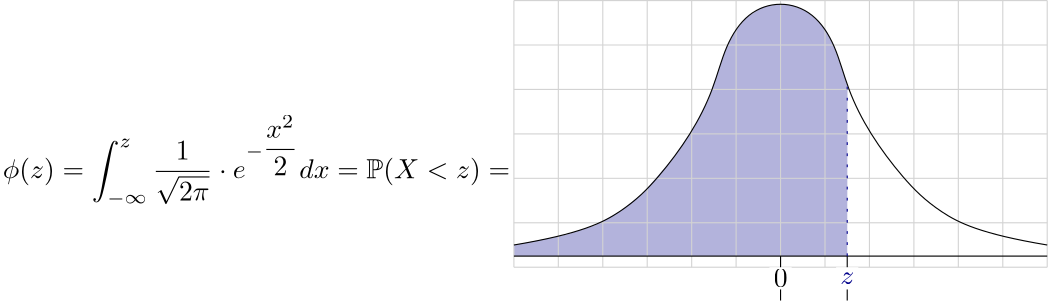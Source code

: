 <?xml version="1.0"?>
<!DOCTYPE ipe SYSTEM "ipe.dtd">
<ipe version="70218" creator="Ipe 7.2.28">
<info created="D:20231205190038" modified="D:20231205201838"/>
<preamble>\usepackage{amssymb}
\usepackage{amsmath}
\newcommand{\Prob}{{\mathbb P}}</preamble>
<ipestyle name="basic">
<symbol name="arrow/arc(spx)">
<path stroke="sym-stroke" fill="sym-stroke" pen="sym-pen">
0 0 m
-1 0.333 l
-1 -0.333 l
h
</path>
</symbol>
<symbol name="arrow/farc(spx)">
<path stroke="sym-stroke" fill="white" pen="sym-pen">
0 0 m
-1 0.333 l
-1 -0.333 l
h
</path>
</symbol>
<symbol name="arrow/ptarc(spx)">
<path stroke="sym-stroke" fill="sym-stroke" pen="sym-pen">
0 0 m
-1 0.333 l
-0.8 0 l
-1 -0.333 l
h
</path>
</symbol>
<symbol name="arrow/fptarc(spx)">
<path stroke="sym-stroke" fill="white" pen="sym-pen">
0 0 m
-1 0.333 l
-0.8 0 l
-1 -0.333 l
h
</path>
</symbol>
<symbol name="mark/circle(sx)" transformations="translations">
<path fill="sym-stroke">
0.6 0 0 0.6 0 0 e
0.4 0 0 0.4 0 0 e
</path>
</symbol>
<symbol name="mark/disk(sx)" transformations="translations">
<path fill="sym-stroke">
0.6 0 0 0.6 0 0 e
</path>
</symbol>
<symbol name="mark/fdisk(sfx)" transformations="translations">
<group>
<path fill="sym-fill">
0.5 0 0 0.5 0 0 e
</path>
<path fill="sym-stroke" fillrule="eofill">
0.6 0 0 0.6 0 0 e
0.4 0 0 0.4 0 0 e
</path>
</group>
</symbol>
<symbol name="mark/box(sx)" transformations="translations">
<path fill="sym-stroke" fillrule="eofill">
-0.6 -0.6 m
0.6 -0.6 l
0.6 0.6 l
-0.6 0.6 l
h
-0.4 -0.4 m
0.4 -0.4 l
0.4 0.4 l
-0.4 0.4 l
h
</path>
</symbol>
<symbol name="mark/square(sx)" transformations="translations">
<path fill="sym-stroke">
-0.6 -0.6 m
0.6 -0.6 l
0.6 0.6 l
-0.6 0.6 l
h
</path>
</symbol>
<symbol name="mark/fsquare(sfx)" transformations="translations">
<group>
<path fill="sym-fill">
-0.5 -0.5 m
0.5 -0.5 l
0.5 0.5 l
-0.5 0.5 l
h
</path>
<path fill="sym-stroke" fillrule="eofill">
-0.6 -0.6 m
0.6 -0.6 l
0.6 0.6 l
-0.6 0.6 l
h
-0.4 -0.4 m
0.4 -0.4 l
0.4 0.4 l
-0.4 0.4 l
h
</path>
</group>
</symbol>
<symbol name="mark/cross(sx)" transformations="translations">
<group>
<path fill="sym-stroke">
-0.43 -0.57 m
0.57 0.43 l
0.43 0.57 l
-0.57 -0.43 l
h
</path>
<path fill="sym-stroke">
-0.43 0.57 m
0.57 -0.43 l
0.43 -0.57 l
-0.57 0.43 l
h
</path>
</group>
</symbol>
<symbol name="arrow/fnormal(spx)">
<path stroke="sym-stroke" fill="white" pen="sym-pen">
0 0 m
-1 0.333 l
-1 -0.333 l
h
</path>
</symbol>
<symbol name="arrow/pointed(spx)">
<path stroke="sym-stroke" fill="sym-stroke" pen="sym-pen">
0 0 m
-1 0.333 l
-0.8 0 l
-1 -0.333 l
h
</path>
</symbol>
<symbol name="arrow/fpointed(spx)">
<path stroke="sym-stroke" fill="white" pen="sym-pen">
0 0 m
-1 0.333 l
-0.8 0 l
-1 -0.333 l
h
</path>
</symbol>
<symbol name="arrow/linear(spx)">
<path stroke="sym-stroke" pen="sym-pen">
-1 0.333 m
0 0 l
-1 -0.333 l
</path>
</symbol>
<symbol name="arrow/fdouble(spx)">
<path stroke="sym-stroke" fill="white" pen="sym-pen">
0 0 m
-1 0.333 l
-1 -0.333 l
h
-1 0 m
-2 0.333 l
-2 -0.333 l
h
</path>
</symbol>
<symbol name="arrow/double(spx)">
<path stroke="sym-stroke" fill="sym-stroke" pen="sym-pen">
0 0 m
-1 0.333 l
-1 -0.333 l
h
-1 0 m
-2 0.333 l
-2 -0.333 l
h
</path>
</symbol>
<symbol name="arrow/mid-normal(spx)">
<path stroke="sym-stroke" fill="sym-stroke" pen="sym-pen">
0.5 0 m
-0.5 0.333 l
-0.5 -0.333 l
h
</path>
</symbol>
<symbol name="arrow/mid-fnormal(spx)">
<path stroke="sym-stroke" fill="white" pen="sym-pen">
0.5 0 m
-0.5 0.333 l
-0.5 -0.333 l
h
</path>
</symbol>
<symbol name="arrow/mid-pointed(spx)">
<path stroke="sym-stroke" fill="sym-stroke" pen="sym-pen">
0.5 0 m
-0.5 0.333 l
-0.3 0 l
-0.5 -0.333 l
h
</path>
</symbol>
<symbol name="arrow/mid-fpointed(spx)">
<path stroke="sym-stroke" fill="white" pen="sym-pen">
0.5 0 m
-0.5 0.333 l
-0.3 0 l
-0.5 -0.333 l
h
</path>
</symbol>
<symbol name="arrow/mid-double(spx)">
<path stroke="sym-stroke" fill="sym-stroke" pen="sym-pen">
1 0 m
0 0.333 l
0 -0.333 l
h
0 0 m
-1 0.333 l
-1 -0.333 l
h
</path>
</symbol>
<symbol name="arrow/mid-fdouble(spx)">
<path stroke="sym-stroke" fill="white" pen="sym-pen">
1 0 m
0 0.333 l
0 -0.333 l
h
0 0 m
-1 0.333 l
-1 -0.333 l
h
</path>
</symbol>
<anglesize name="22.5 deg" value="22.5"/>
<anglesize name="30 deg" value="30"/>
<anglesize name="45 deg" value="45"/>
<anglesize name="60 deg" value="60"/>
<anglesize name="90 deg" value="90"/>
<arrowsize name="large" value="10"/>
<arrowsize name="small" value="5"/>
<arrowsize name="tiny" value="3"/>
<color name="blue" value="0 0 1"/>
<color name="brown" value="0.647 0.165 0.165"/>
<color name="darkblue" value="0 0 0.545"/>
<color name="darkcyan" value="0 0.545 0.545"/>
<color name="darkgray" value="0.663"/>
<color name="darkgreen" value="0 0.392 0"/>
<color name="darkmagenta" value="0.545 0 0.545"/>
<color name="darkorange" value="1 0.549 0"/>
<color name="darkred" value="0.545 0 0"/>
<color name="gold" value="1 0.843 0"/>
<color name="gray" value="0.745"/>
<color name="green" value="0 1 0"/>
<color name="lightblue" value="0.678 0.847 0.902"/>
<color name="lightcyan" value="0.878 1 1"/>
<color name="lightgray" value="0.827"/>
<color name="lightgreen" value="0.565 0.933 0.565"/>
<color name="lightyellow" value="1 1 0.878"/>
<color name="navy" value="0 0 0.502"/>
<color name="orange" value="1 0.647 0"/>
<color name="pink" value="1 0.753 0.796"/>
<color name="purple" value="0.627 0.125 0.941"/>
<color name="red" value="1 0 0"/>
<color name="seagreen" value="0.18 0.545 0.341"/>
<color name="turquoise" value="0.251 0.878 0.816"/>
<color name="violet" value="0.933 0.51 0.933"/>
<color name="yellow" value="1 1 0"/>
<dashstyle name="dash dot dotted" value="[4 2 1 2 1 2] 0"/>
<dashstyle name="dash dotted" value="[4 2 1 2] 0"/>
<dashstyle name="dashed" value="[4] 0"/>
<dashstyle name="dotted" value="[1 3] 0"/>
<gridsize name="10 pts (~3.5 mm)" value="10"/>
<gridsize name="14 pts (~5 mm)" value="14"/>
<gridsize name="16 pts (~6 mm)" value="16"/>
<gridsize name="20 pts (~7 mm)" value="20"/>
<gridsize name="28 pts (~10 mm)" value="28"/>
<gridsize name="32 pts (~12 mm)" value="32"/>
<gridsize name="4 pts" value="4"/>
<gridsize name="56 pts (~20 mm)" value="56"/>
<gridsize name="8 pts (~3 mm)" value="8"/>
<opacity name="10%" value="0.1"/>
<opacity name="30%" value="0.3"/>
<opacity name="50%" value="0.5"/>
<opacity name="75%" value="0.75"/>
<pen name="fat" value="1.2"/>
<pen name="heavier" value="0.8"/>
<pen name="ultrafat" value="2"/>
<symbolsize name="large" value="5"/>
<symbolsize name="small" value="2"/>
<symbolsize name="tiny" value="1.1"/>
<textsize name="Huge" value="\Huge"/>
<textsize name="LARGE" value="\LARGE"/>
<textsize name="Large" value="\Large"/>
<textsize name="footnote" value="\footnotesize"/>
<textsize name="huge" value="\huge"/>
<textsize name="large" value="\large"/>
<textsize name="script" value="\scriptsize"/>
<textsize name="small" value="\small"/>
<textsize name="tiny" value="\tiny"/>
<textstyle name="center" begin="\begin{center}" end="\end{center}"/>
<textstyle name="item" begin="\begin{itemize}\item{}" end="\end{itemize}"/>
<textstyle name="itemize" begin="\begin{itemize}" end="\end{itemize}"/>
<tiling name="falling" angle="-60" step="4" width="1"/>
<tiling name="rising" angle="30" step="4" width="1"/>
</ipestyle>
<page>
<layer name="alpha"/>
<layer name="beta"/>
<layer name="gamma"/>
<view layers="alpha beta gamma" active="beta"/>
<path layer="gamma" fill="darkblue" opacity="30%" stroke-opacity="opaque">
312 468 m
192 468 l
192 472 l
206.191 474.748 l
211.335 475.895 l
221.216 479.078 l
230.171 484.111 l
238.498 490.698 l
249.516 503.507 l
257.143 514.786 l
262.012 524.361 l
268.016 541.888 l
269.475 545.062 l
271.583 548.752 l
275.273 553.601 l
281.387 557.607 l
287.291 558.767 l
292.245 558.239 l
297.2 556.237 l
301.311 552.969 l
304.473 549.174 l
307.847 542.111 l
311.115 532.729 l
312.1 529.338 l
312 468 l
</path>
<path layer="beta" stroke="lightgray">
192 464 m
192 560 l
</path>
<path stroke="lightgray">
208 560 m
208 464 l
</path>
<path matrix="1 0 0 1 32 0" stroke="lightgray">
192 464 m
192 560 l
</path>
<path matrix="1 0 0 1 32 0" stroke="lightgray">
208 560 m
208 464 l
</path>
<path matrix="1 0 0 1 64 0" stroke="lightgray">
192 464 m
192 560 l
</path>
<path matrix="1 0 0 1 64 0" stroke="lightgray">
208 560 m
208 464 l
</path>
<path matrix="1 0 0 1 96 0" stroke="lightgray">
192 464 m
192 560 l
</path>
<path matrix="1 0 0 1 96 0" stroke="lightgray">
208 560 m
208 464 l
</path>
<path matrix="1 0 0 1 128 0" stroke="lightgray">
192 464 m
192 560 l
</path>
<path matrix="1 0 0 1 128 0" stroke="lightgray">
208 560 m
208 464 l
</path>
<path matrix="1 0 0 1 160 0" stroke="lightgray">
192 464 m
192 560 l
</path>
<path matrix="1 0 0 1 160 0" stroke="lightgray">
208 560 m
208 464 l
</path>
<path matrix="1 0 0 1 176 0" stroke="lightgray">
208 560 m
208 464 l
</path>
<path stroke="lightgray">
192 464 m
384 464 l
</path>
<path stroke="lightgray">
384 480 m
192 480 l
</path>
<path matrix="1 0 0 1 0 32" stroke="lightgray">
192 464 m
384 464 l
</path>
<path matrix="1 0 0 1 0 32" stroke="lightgray">
384 480 m
192 480 l
</path>
<path matrix="1 0 0 1 0 64" stroke="lightgray">
192 464 m
384 464 l
</path>
<path matrix="1 0 0 1 0 64" stroke="lightgray">
384 480 m
192 480 l
</path>
<path matrix="1 0 0 1 0 80" stroke="lightgray">
384 480 m
192 480 l
</path>
<path matrix="1 0 0 1 0 -172" stroke="black">
192 640 m
384 640 l
</path>
<path matrix="1 0 0 1 0 -172" stroke="black">
288 640 m
288 624 l
</path>
<path fill="white">
284 464 m
284 456 l
292 456 l
292 464 l
h
</path>
<path stroke="black">
192 472 m
216 476
232 484
244 496
256 512
264 528
268 544
276 556
288 560
300 556
308 544
312 528
320 512
332 496
344 484
360 476
384 472 c
</path>
<path matrix="1 0 0 1 24 -172" stroke="black">
288 640 m
288 624 l
</path>
<path matrix="1 0 0 1 24 0" fill="white">
284 464 m
284 456 l
292 456 l
292 464 l
h
</path>
<text matrix="1 0 0 1 0 -160" transformations="translations" pos="288 620" stroke="black" type="label" width="4.981" height="6.42" depth="0" halign="center" valign="center" style="math">0 </text>
<text matrix="1 0 0 1 24 -160" transformations="translations" pos="288 620" stroke="darkblue" type="label" width="5.071" height="4.289" depth="0" halign="center" valign="center" style="math">z</text>
<path stroke="darkblue" dash="dotted">
312 468 m
312 528 l
311.986 530.29 l
</path>
<text matrix="1 0 0 1 -148 -24" transformations="translations" pos="156 520" stroke="black" type="label" width="182.632" height="22.753" depth="9.91" valign="baseline" style="math">\phi(z)=\displaystyle\int_{-\infty}^{z} \dfrac{1}{\sqrt{2\pi}}\cdot e^{-\dfrac{x^2}{2}}dx=\Prob(X&lt;z)=</text>
</page>
</ipe>
